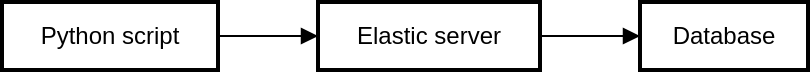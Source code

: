 <mxfile version="22.1.15" type="github">
  <diagram name="Page-1" id="ED7X46P2vUTsCEac2As0">
    <mxGraphModel>
      <root>
        <mxCell id="0" />
        <mxCell id="1" parent="0" />
        <mxCell id="2" value="Python script" style="whiteSpace=wrap;strokeWidth=2;" vertex="1" parent="1">
          <mxGeometry width="108" height="34" as="geometry" />
        </mxCell>
        <mxCell id="3" value="Elastic server" style="whiteSpace=wrap;strokeWidth=2;" vertex="1" parent="1">
          <mxGeometry x="158" width="111" height="34" as="geometry" />
        </mxCell>
        <mxCell id="4" value="Database" style="whiteSpace=wrap;strokeWidth=2;" vertex="1" parent="1">
          <mxGeometry x="319" width="84" height="34" as="geometry" />
        </mxCell>
        <mxCell id="5" value="" style="curved=1;startArrow=none;endArrow=block;exitX=0.995;exitY=0.5;entryX=-0.005;entryY=0.5;" edge="1" parent="1" source="2" target="3">
          <mxGeometry relative="1" as="geometry">
            <Array as="points" />
          </mxGeometry>
        </mxCell>
        <mxCell id="6" value="" style="curved=1;startArrow=none;endArrow=block;exitX=0.996;exitY=0.5;entryX=-0.006;entryY=0.5;" edge="1" parent="1" source="3" target="4">
          <mxGeometry relative="1" as="geometry">
            <Array as="points" />
          </mxGeometry>
        </mxCell>
      </root>
    </mxGraphModel>
  </diagram>
</mxfile>
